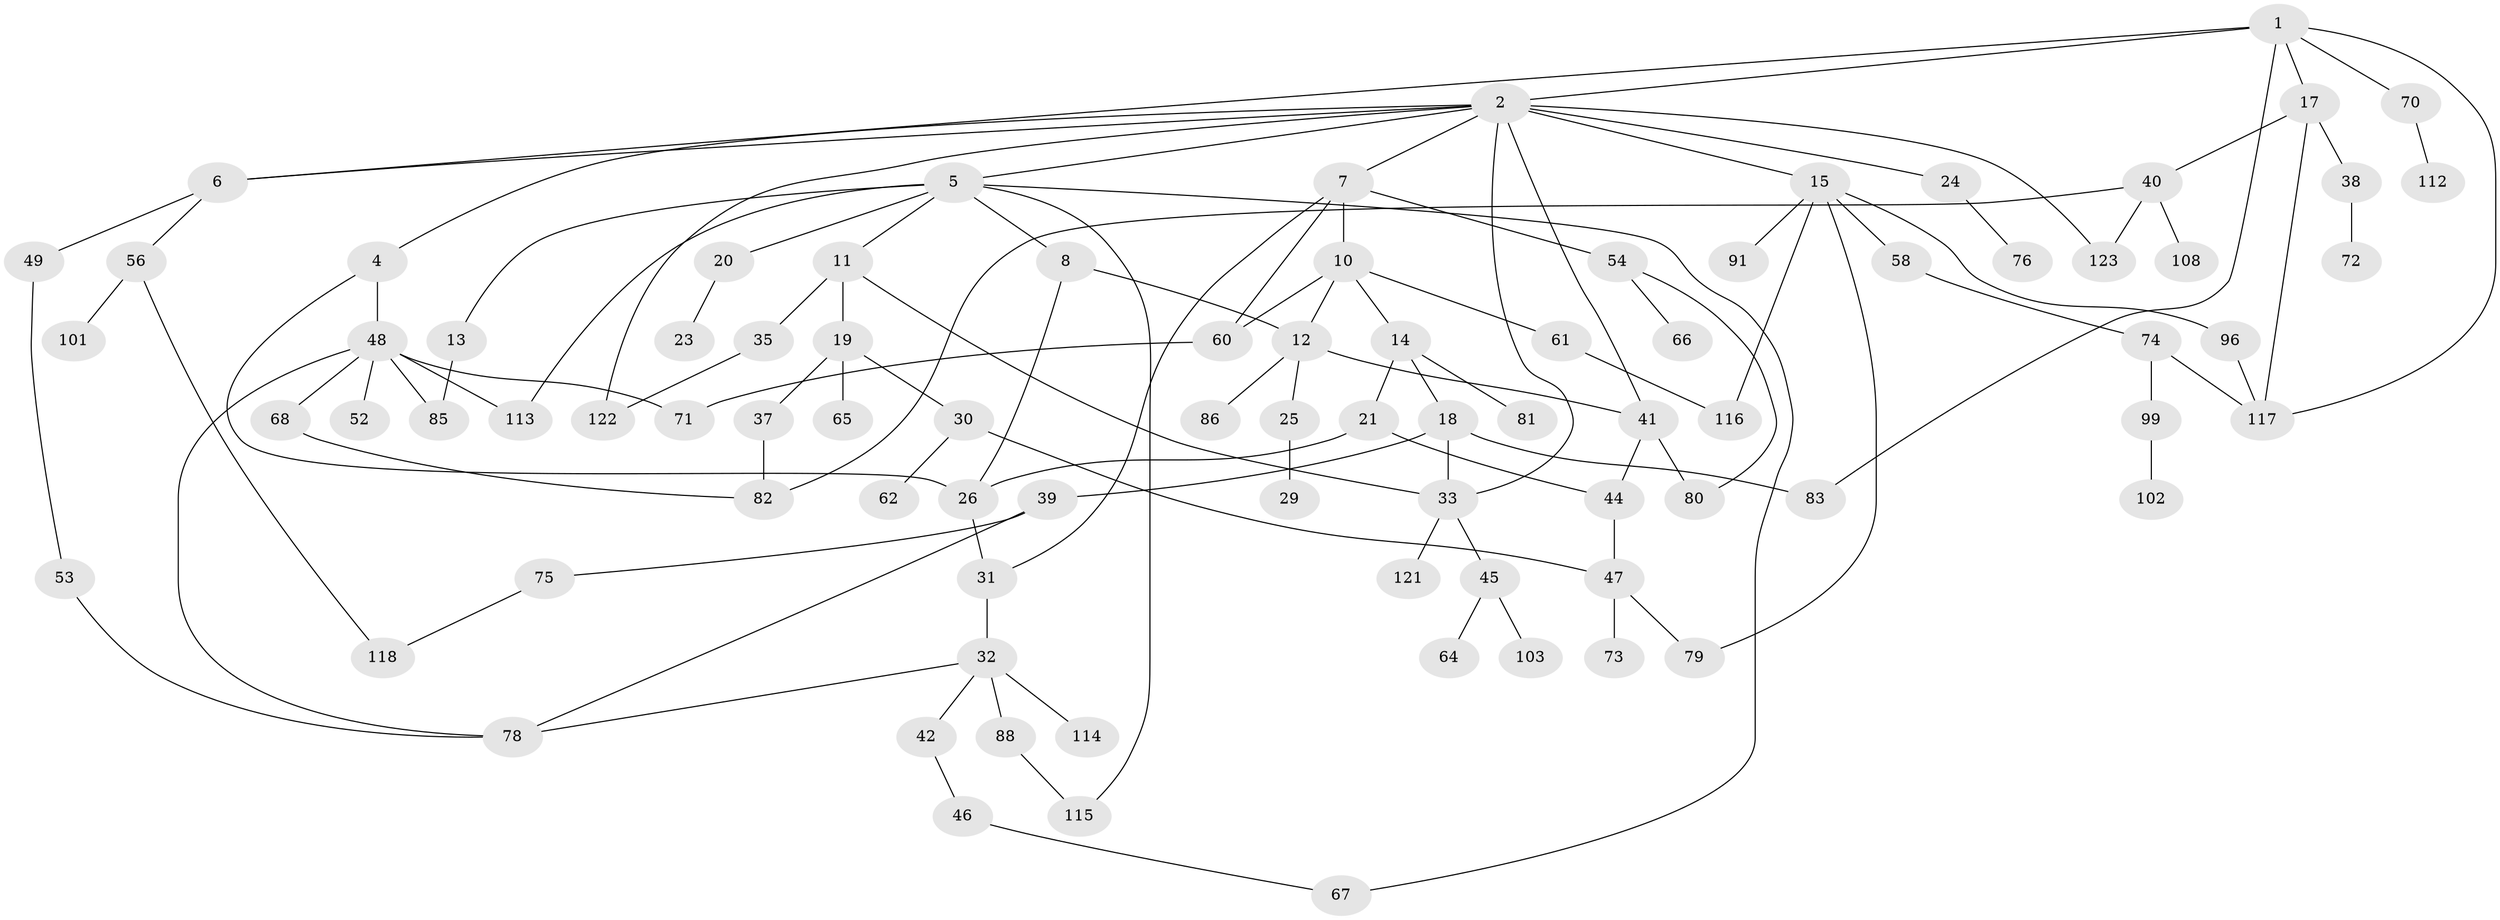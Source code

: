 // original degree distribution, {4: 0.104, 5: 0.04, 8: 0.008, 3: 0.232, 7: 0.008, 2: 0.4, 1: 0.2, 6: 0.008}
// Generated by graph-tools (version 1.1) at 2025/41/03/06/25 10:41:30]
// undirected, 86 vertices, 116 edges
graph export_dot {
graph [start="1"]
  node [color=gray90,style=filled];
  1 [super="+22"];
  2 [super="+3"];
  4;
  5 [super="+9"];
  6 [super="+36"];
  7 [super="+27"];
  8;
  10 [super="+120"];
  11 [super="+106"];
  12 [super="+43"];
  13;
  14 [super="+16"];
  15 [super="+28"];
  17;
  18 [super="+57"];
  19;
  20;
  21;
  23;
  24 [super="+77"];
  25;
  26 [super="+84"];
  29 [super="+90"];
  30 [super="+59"];
  31;
  32 [super="+34"];
  33 [super="+105"];
  35 [super="+92"];
  37 [super="+89"];
  38;
  39;
  40;
  41 [super="+55"];
  42;
  44 [super="+98"];
  45 [super="+51"];
  46 [super="+107"];
  47 [super="+50"];
  48 [super="+94"];
  49;
  52;
  53;
  54 [super="+87"];
  56 [super="+110"];
  58 [super="+63"];
  60 [super="+119"];
  61;
  62;
  64;
  65 [super="+69"];
  66;
  67;
  68 [super="+97"];
  70;
  71;
  72;
  73;
  74;
  75;
  76;
  78 [super="+109"];
  79 [super="+93"];
  80;
  81;
  82 [super="+95"];
  83 [super="+111"];
  85 [super="+125"];
  86;
  88 [super="+100"];
  91;
  96;
  99;
  101;
  102;
  103 [super="+104"];
  108;
  112;
  113;
  114;
  115;
  116;
  117 [super="+124"];
  118;
  121;
  122;
  123;
  1 -- 2;
  1 -- 17;
  1 -- 70;
  1 -- 117;
  1 -- 6;
  1 -- 83;
  2 -- 7;
  2 -- 15;
  2 -- 123;
  2 -- 33;
  2 -- 4;
  2 -- 5;
  2 -- 6;
  2 -- 41;
  2 -- 24;
  2 -- 122;
  4 -- 26;
  4 -- 48;
  5 -- 8;
  5 -- 20;
  5 -- 67;
  5 -- 113;
  5 -- 115;
  5 -- 13;
  5 -- 11;
  6 -- 56;
  6 -- 49;
  7 -- 10;
  7 -- 60;
  7 -- 31;
  7 -- 54;
  8 -- 12;
  8 -- 26;
  10 -- 14;
  10 -- 61;
  10 -- 12;
  10 -- 60;
  11 -- 19;
  11 -- 35;
  11 -- 33;
  12 -- 25;
  12 -- 86;
  12 -- 41;
  13 -- 85;
  14 -- 18;
  14 -- 21;
  14 -- 81;
  15 -- 91;
  15 -- 116;
  15 -- 96;
  15 -- 58;
  15 -- 79;
  17 -- 38;
  17 -- 40;
  17 -- 117;
  18 -- 39;
  18 -- 33;
  18 -- 83;
  19 -- 30;
  19 -- 37;
  19 -- 65;
  20 -- 23;
  21 -- 44;
  21 -- 26;
  24 -- 76;
  25 -- 29;
  26 -- 31;
  30 -- 62;
  30 -- 47;
  31 -- 32;
  32 -- 88;
  32 -- 78;
  32 -- 42;
  32 -- 114;
  33 -- 45;
  33 -- 121;
  35 -- 122;
  37 -- 82;
  38 -- 72;
  39 -- 75;
  39 -- 78;
  40 -- 108;
  40 -- 123;
  40 -- 82;
  41 -- 80;
  41 -- 44;
  42 -- 46;
  44 -- 47;
  45 -- 64;
  45 -- 103;
  46 -- 67;
  47 -- 73;
  47 -- 79;
  48 -- 52;
  48 -- 68;
  48 -- 78;
  48 -- 113;
  48 -- 71;
  48 -- 85;
  49 -- 53;
  53 -- 78;
  54 -- 66;
  54 -- 80;
  56 -- 101;
  56 -- 118;
  58 -- 74;
  60 -- 71;
  61 -- 116;
  68 -- 82;
  70 -- 112;
  74 -- 99;
  74 -- 117;
  75 -- 118;
  88 -- 115;
  96 -- 117;
  99 -- 102;
}
